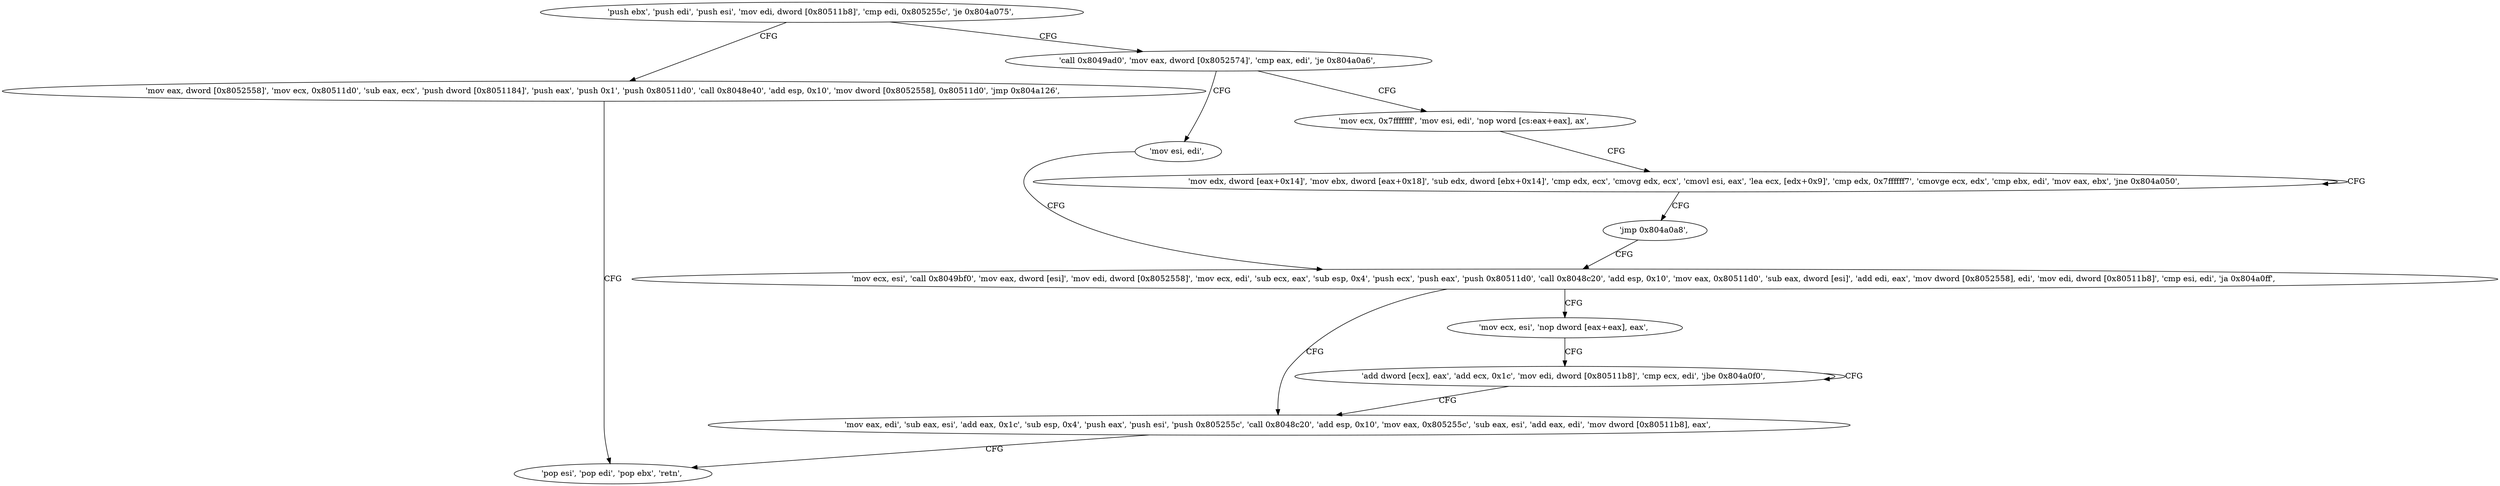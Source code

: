 digraph "func" {
"134520864" [label = "'push ebx', 'push edi', 'push esi', 'mov edi, dword [0x80511b8]', 'cmp edi, 0x805255c', 'je 0x804a075', " ]
"134520949" [label = "'mov eax, dword [0x8052558]', 'mov ecx, 0x80511d0', 'sub eax, ecx', 'push dword [0x8051184]', 'push eax', 'push 0x1', 'push 0x80511d0', 'call 0x8048e40', 'add esp, 0x10', 'mov dword [0x8052558], 0x80511d0', 'jmp 0x804a126', " ]
"134520881" [label = "'call 0x8049ad0', 'mov eax, dword [0x8052574]', 'cmp eax, edi', 'je 0x804a0a6', " ]
"134521126" [label = "'pop esi', 'pop edi', 'pop ebx', 'retn', " ]
"134520998" [label = "'mov esi, edi', " ]
"134520895" [label = "'mov ecx, 0x7fffffff', 'mov esi, edi', 'nop word [cs:eax+eax], ax', " ]
"134521000" [label = "'mov ecx, esi', 'call 0x8049bf0', 'mov eax, dword [esi]', 'mov edi, dword [0x8052558]', 'mov ecx, edi', 'sub ecx, eax', 'sub esp, 0x4', 'push ecx', 'push eax', 'push 0x80511d0', 'call 0x8048c20', 'add esp, 0x10', 'mov eax, 0x80511d0', 'sub eax, dword [esi]', 'add edi, eax', 'mov dword [0x8052558], edi', 'mov edi, dword [0x80511b8]', 'cmp esi, edi', 'ja 0x804a0ff', " ]
"134520912" [label = "'mov edx, dword [eax+0x14]', 'mov ebx, dword [eax+0x18]', 'sub edx, dword [ebx+0x14]', 'cmp edx, ecx', 'cmovg edx, ecx', 'cmovl esi, eax', 'lea ecx, [edx+0x9]', 'cmp edx, 0x7ffffff7', 'cmovge ecx, edx', 'cmp ebx, edi', 'mov eax, ebx', 'jne 0x804a050', " ]
"134521087" [label = "'mov eax, edi', 'sub eax, esi', 'add eax, 0x1c', 'sub esp, 0x4', 'push eax', 'push esi', 'push 0x805255c', 'call 0x8048c20', 'add esp, 0x10', 'mov eax, 0x805255c', 'sub eax, esi', 'add eax, edi', 'mov dword [0x80511b8], eax', " ]
"134521062" [label = "'mov ecx, esi', 'nop dword [eax+eax], eax', " ]
"134521072" [label = "'add dword [ecx], eax', 'add ecx, 0x1c', 'mov edi, dword [0x80511b8]', 'cmp ecx, edi', 'jbe 0x804a0f0', " ]
"134520947" [label = "'jmp 0x804a0a8', " ]
"134520864" -> "134520949" [ label = "CFG" ]
"134520864" -> "134520881" [ label = "CFG" ]
"134520949" -> "134521126" [ label = "CFG" ]
"134520881" -> "134520998" [ label = "CFG" ]
"134520881" -> "134520895" [ label = "CFG" ]
"134520998" -> "134521000" [ label = "CFG" ]
"134520895" -> "134520912" [ label = "CFG" ]
"134521000" -> "134521087" [ label = "CFG" ]
"134521000" -> "134521062" [ label = "CFG" ]
"134520912" -> "134520912" [ label = "CFG" ]
"134520912" -> "134520947" [ label = "CFG" ]
"134521087" -> "134521126" [ label = "CFG" ]
"134521062" -> "134521072" [ label = "CFG" ]
"134521072" -> "134521072" [ label = "CFG" ]
"134521072" -> "134521087" [ label = "CFG" ]
"134520947" -> "134521000" [ label = "CFG" ]
}
